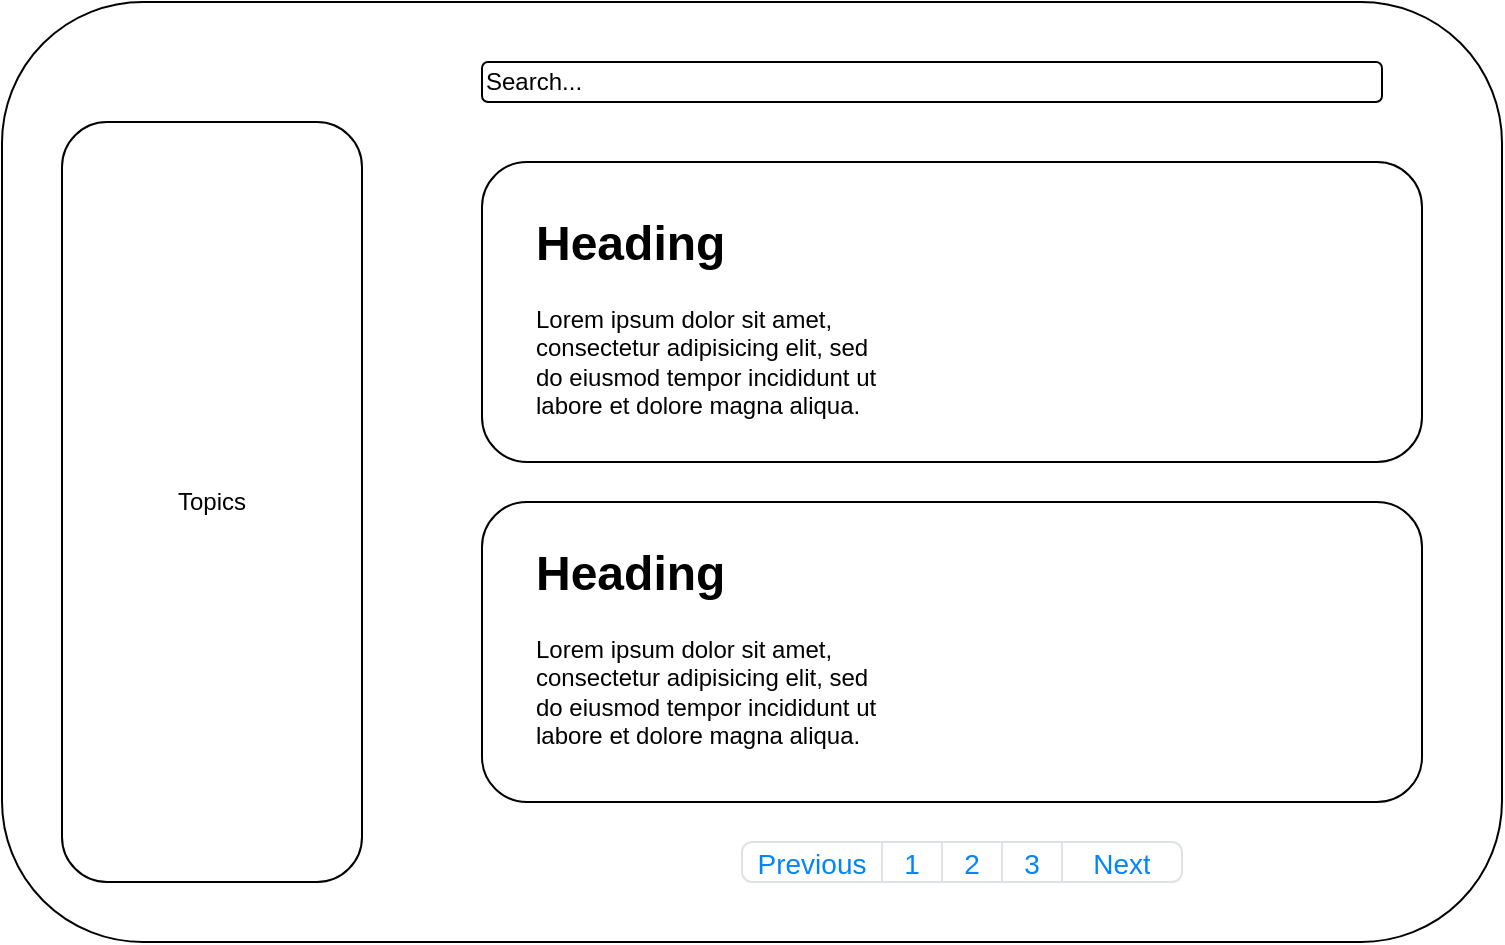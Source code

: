 <mxfile version="24.7.12">
  <diagram name="Page-1" id="J2KPpHFGva0w6oB6OizO">
    <mxGraphModel dx="1430" dy="838" grid="1" gridSize="10" guides="1" tooltips="1" connect="1" arrows="1" fold="1" page="1" pageScale="1" pageWidth="850" pageHeight="1100" math="0" shadow="0">
      <root>
        <mxCell id="0" />
        <mxCell id="1" parent="0" />
        <mxCell id="YNeqEYtGn3lPvJEjcVPd-1" value="" style="rounded=1;whiteSpace=wrap;html=1;" vertex="1" parent="1">
          <mxGeometry x="50" y="10" width="750" height="470" as="geometry" />
        </mxCell>
        <mxCell id="YNeqEYtGn3lPvJEjcVPd-2" value="" style="swimlane;shape=mxgraph.bootstrap.anchor;strokeColor=#DEE2E6;fillColor=#ffffff;fontColor=#0085FC;fontStyle=0;childLayout=stackLayout;horizontal=0;startSize=0;horizontalStack=1;resizeParent=1;resizeParentMax=0;resizeLast=0;collapsible=0;marginBottom=0;whiteSpace=wrap;html=1;" vertex="1" parent="1">
          <mxGeometry x="420" y="430" width="220" height="20" as="geometry" />
        </mxCell>
        <mxCell id="YNeqEYtGn3lPvJEjcVPd-3" value="Previous" style="text;strokeColor=inherit;align=center;verticalAlign=middle;spacingLeft=5;spacingRight=5;overflow=hidden;points=[[0,0.5],[1,0.5]];portConstraint=eastwest;rotatable=0;whiteSpace=wrap;html=1;shape=mxgraph.bootstrap.leftButton;rSize=5;fillColor=inherit;fontColor=inherit;fontSize=14;" vertex="1" parent="YNeqEYtGn3lPvJEjcVPd-2">
          <mxGeometry width="70" height="20" as="geometry" />
        </mxCell>
        <mxCell id="YNeqEYtGn3lPvJEjcVPd-4" value="1" style="text;strokeColor=inherit;align=center;verticalAlign=middle;spacingLeft=5;spacingRight=5;overflow=hidden;points=[[0,0.5],[1,0.5]];portConstraint=eastwest;rotatable=0;whiteSpace=wrap;html=1;rSize=5;fillColor=inherit;fontColor=inherit;fontSize=14;" vertex="1" parent="YNeqEYtGn3lPvJEjcVPd-2">
          <mxGeometry x="70" width="30" height="20" as="geometry" />
        </mxCell>
        <mxCell id="YNeqEYtGn3lPvJEjcVPd-5" value="2" style="text;strokeColor=inherit;align=center;verticalAlign=middle;spacingLeft=5;spacingRight=5;overflow=hidden;points=[[0,0.5],[1,0.5]];portConstraint=eastwest;rotatable=0;whiteSpace=wrap;html=1;rSize=5;fillColor=inherit;fontColor=inherit;fontSize=14;" vertex="1" parent="YNeqEYtGn3lPvJEjcVPd-2">
          <mxGeometry x="100" width="30" height="20" as="geometry" />
        </mxCell>
        <mxCell id="YNeqEYtGn3lPvJEjcVPd-6" value="3" style="text;strokeColor=inherit;align=center;verticalAlign=middle;spacingLeft=5;spacingRight=5;overflow=hidden;points=[[0,0.5],[1,0.5]];portConstraint=eastwest;rotatable=0;whiteSpace=wrap;html=1;rSize=5;fillColor=inherit;fontColor=inherit;fontSize=14;" vertex="1" parent="YNeqEYtGn3lPvJEjcVPd-2">
          <mxGeometry x="130" width="30" height="20" as="geometry" />
        </mxCell>
        <mxCell id="YNeqEYtGn3lPvJEjcVPd-7" value="Next" style="text;strokeColor=inherit;align=center;verticalAlign=middle;spacingLeft=5;spacingRight=5;overflow=hidden;points=[[0,0.5],[1,0.5]];portConstraint=eastwest;rotatable=0;whiteSpace=wrap;html=1;shape=mxgraph.bootstrap.rightButton;rSize=5;fillColor=inherit;fontColor=inherit;fontSize=14;" vertex="1" parent="YNeqEYtGn3lPvJEjcVPd-2">
          <mxGeometry x="160" width="60" height="20" as="geometry" />
        </mxCell>
        <mxCell id="YNeqEYtGn3lPvJEjcVPd-8" value="" style="rounded=1;whiteSpace=wrap;html=1;" vertex="1" parent="1">
          <mxGeometry x="290" y="90" width="470" height="150" as="geometry" />
        </mxCell>
        <mxCell id="YNeqEYtGn3lPvJEjcVPd-9" value="" style="rounded=1;whiteSpace=wrap;html=1;" vertex="1" parent="1">
          <mxGeometry x="290" y="260" width="470" height="150" as="geometry" />
        </mxCell>
        <mxCell id="YNeqEYtGn3lPvJEjcVPd-10" value="&lt;h1 style=&quot;margin-top: 0px;&quot;&gt;Heading&lt;/h1&gt;&lt;p&gt;Lorem ipsum dolor sit amet, consectetur adipisicing elit, sed do eiusmod tempor incididunt ut labore et dolore magna aliqua.&lt;/p&gt;" style="text;html=1;whiteSpace=wrap;overflow=hidden;rounded=0;" vertex="1" parent="1">
          <mxGeometry x="315" y="110" width="180" height="120" as="geometry" />
        </mxCell>
        <mxCell id="YNeqEYtGn3lPvJEjcVPd-11" value="&lt;h1 style=&quot;margin-top: 0px;&quot;&gt;Heading&lt;/h1&gt;&lt;p&gt;Lorem ipsum dolor sit amet, consectetur adipisicing elit, sed do eiusmod tempor incididunt ut labore et dolore magna aliqua.&lt;/p&gt;" style="text;html=1;whiteSpace=wrap;overflow=hidden;rounded=0;" vertex="1" parent="1">
          <mxGeometry x="315" y="275" width="180" height="120" as="geometry" />
        </mxCell>
        <mxCell id="YNeqEYtGn3lPvJEjcVPd-12" value="&lt;div align=&quot;left&quot;&gt;Search...&lt;/div&gt;" style="rounded=1;whiteSpace=wrap;html=1;align=left;" vertex="1" parent="1">
          <mxGeometry x="290" y="40" width="450" height="20" as="geometry" />
        </mxCell>
        <mxCell id="YNeqEYtGn3lPvJEjcVPd-13" value="Topics" style="rounded=1;whiteSpace=wrap;html=1;" vertex="1" parent="1">
          <mxGeometry x="80" y="70" width="150" height="380" as="geometry" />
        </mxCell>
      </root>
    </mxGraphModel>
  </diagram>
</mxfile>
